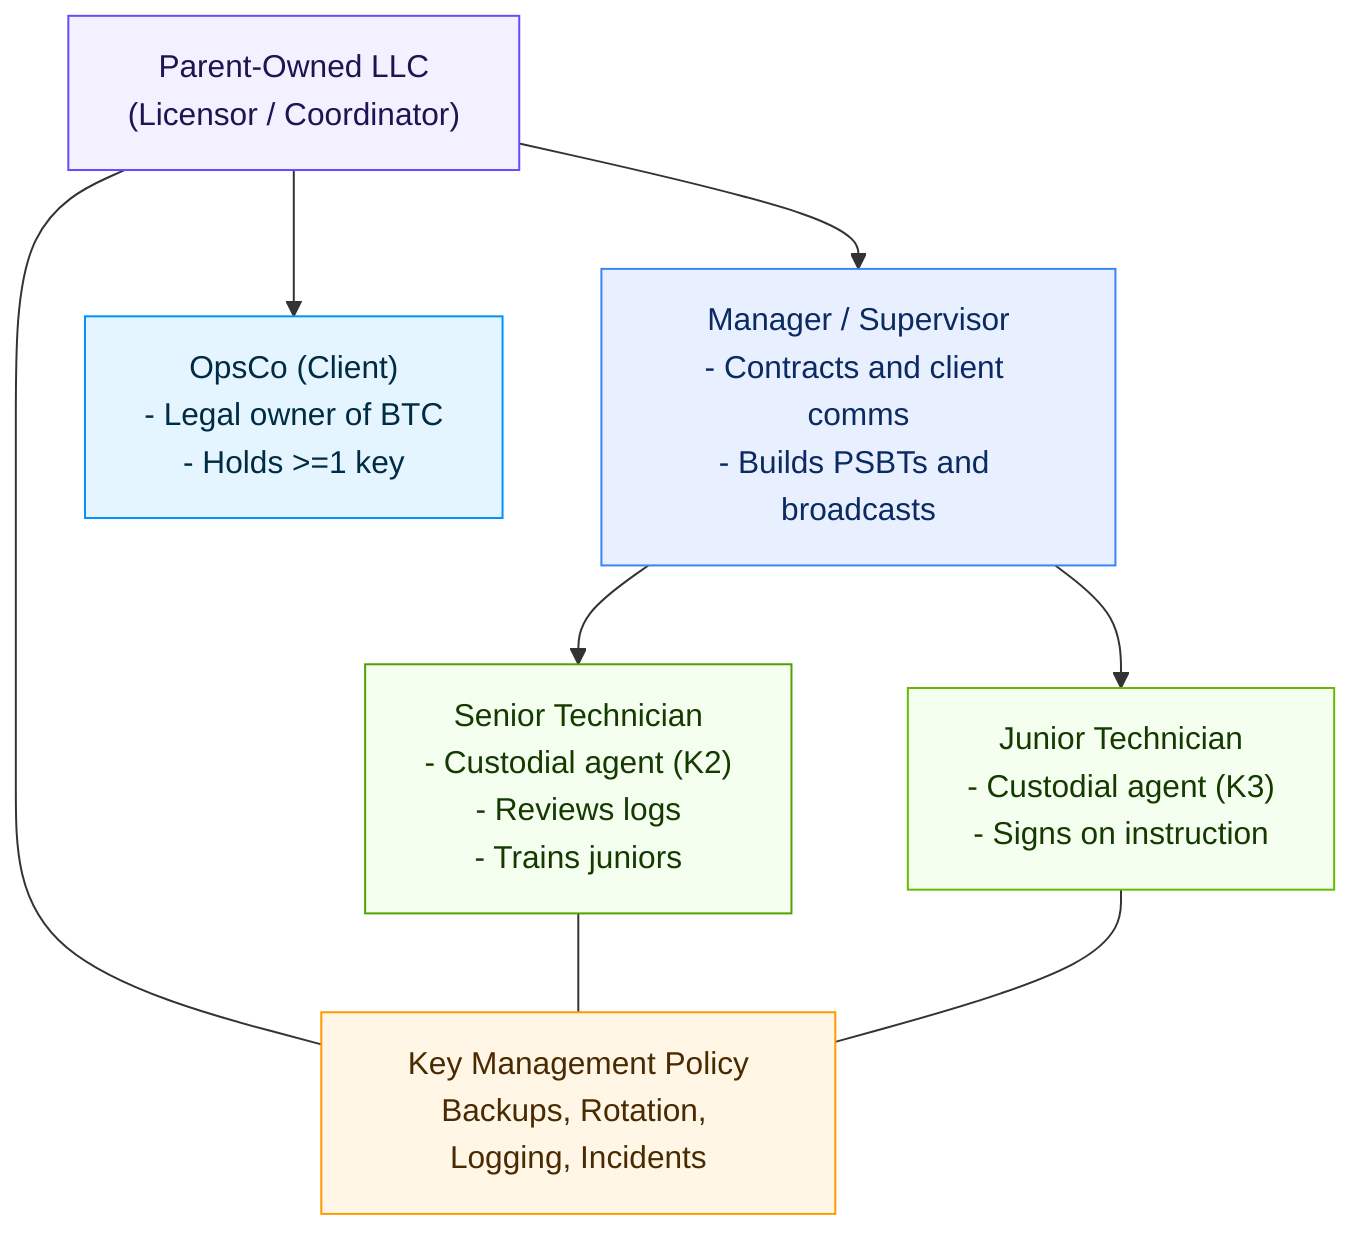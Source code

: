%% Organization Chart (Mermaid) — GitHub-compatible

flowchart TD
  A["Parent-Owned LLC<br/>(Licensor / Coordinator)"]:::llc
  A --> B["Manager / Supervisor<br/>- Contracts and client comms<br/>- Builds PSBTs and broadcasts"]:::mgr
  B --> C1["Senior Technician<br/>- Custodial agent (K2)<br/>- Reviews logs<br/>- Trains juniors"]:::senior
  B --> C2["Junior Technician<br/>- Custodial agent (K3)<br/>- Signs on instruction"]:::junior
  A --> D["OpsCo (Client)<br/>- Legal owner of BTC<br/>- Holds >=1 key"]:::client

  N["Key Management Policy<br/>Backups, Rotation, Logging, Incidents"]:::policy
  A --- N
  C1 --- N
  C2 --- N

  classDef llc fill:#f3f0ff,stroke:#6b46ff,stroke-width:1px,color:#1f1452;
  classDef mgr fill:#e8f0ff,stroke:#3b82f6,stroke-width:1px,color:#0b2a61;
  classDef senior fill:#f5fff0,stroke:#50a000,stroke-width:1px,color:#153a00;
  classDef junior fill:#f5fff0,stroke:#66b800,stroke-width:1px,color:#153a00;
  classDef client fill:#e5f5ff,stroke:#0090ff,stroke-width:1px,color:#002b45;
  classDef policy fill:#fff6e5,stroke:#ff9900,stroke-width:1px,color:#4a2a00;